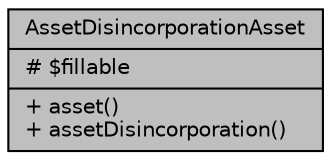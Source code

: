 digraph "AssetDisincorporationAsset"
{
 // LATEX_PDF_SIZE
  bgcolor="transparent";
  edge [fontname="Helvetica",fontsize="10",labelfontname="Helvetica",labelfontsize="10"];
  node [fontname="Helvetica",fontsize="10",shape=record];
  Node1 [label="{AssetDisincorporationAsset\n|# $fillable\l|+ asset()\l+ assetDisincorporation()\l}",height=0.2,width=0.4,color="black", fillcolor="grey75", style="filled", fontcolor="black",tooltip="Datos del listado de bienes registrados en una desincorporación."];
}
